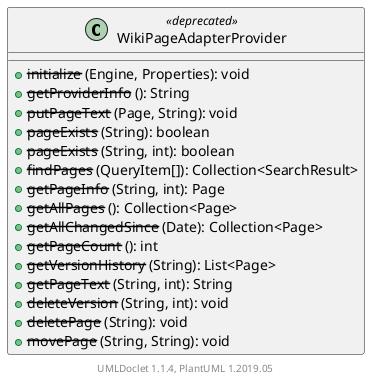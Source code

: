 @startuml

    class WikiPageAdapterProvider <<deprecated>> [[WikiPageAdapterProvider.html]] {
        + --initialize-- (Engine, Properties): void
        + --getProviderInfo-- (): String
        + --putPageText-- (Page, String): void
        + --pageExists-- (String): boolean
        + --pageExists-- (String, int): boolean
        + --findPages-- (QueryItem[]): Collection<SearchResult>
        + --getPageInfo-- (String, int): Page
        + --getAllPages-- (): Collection<Page>
        + --getAllChangedSince-- (Date): Collection<Page>
        + --getPageCount-- (): int
        + --getVersionHistory-- (String): List<Page>
        + --getPageText-- (String, int): String
        + --deleteVersion-- (String, int): void
        + --deletePage-- (String): void
        + --movePage-- (String, String): void
    }


    center footer UMLDoclet 1.1.4, PlantUML 1.2019.05
@enduml
